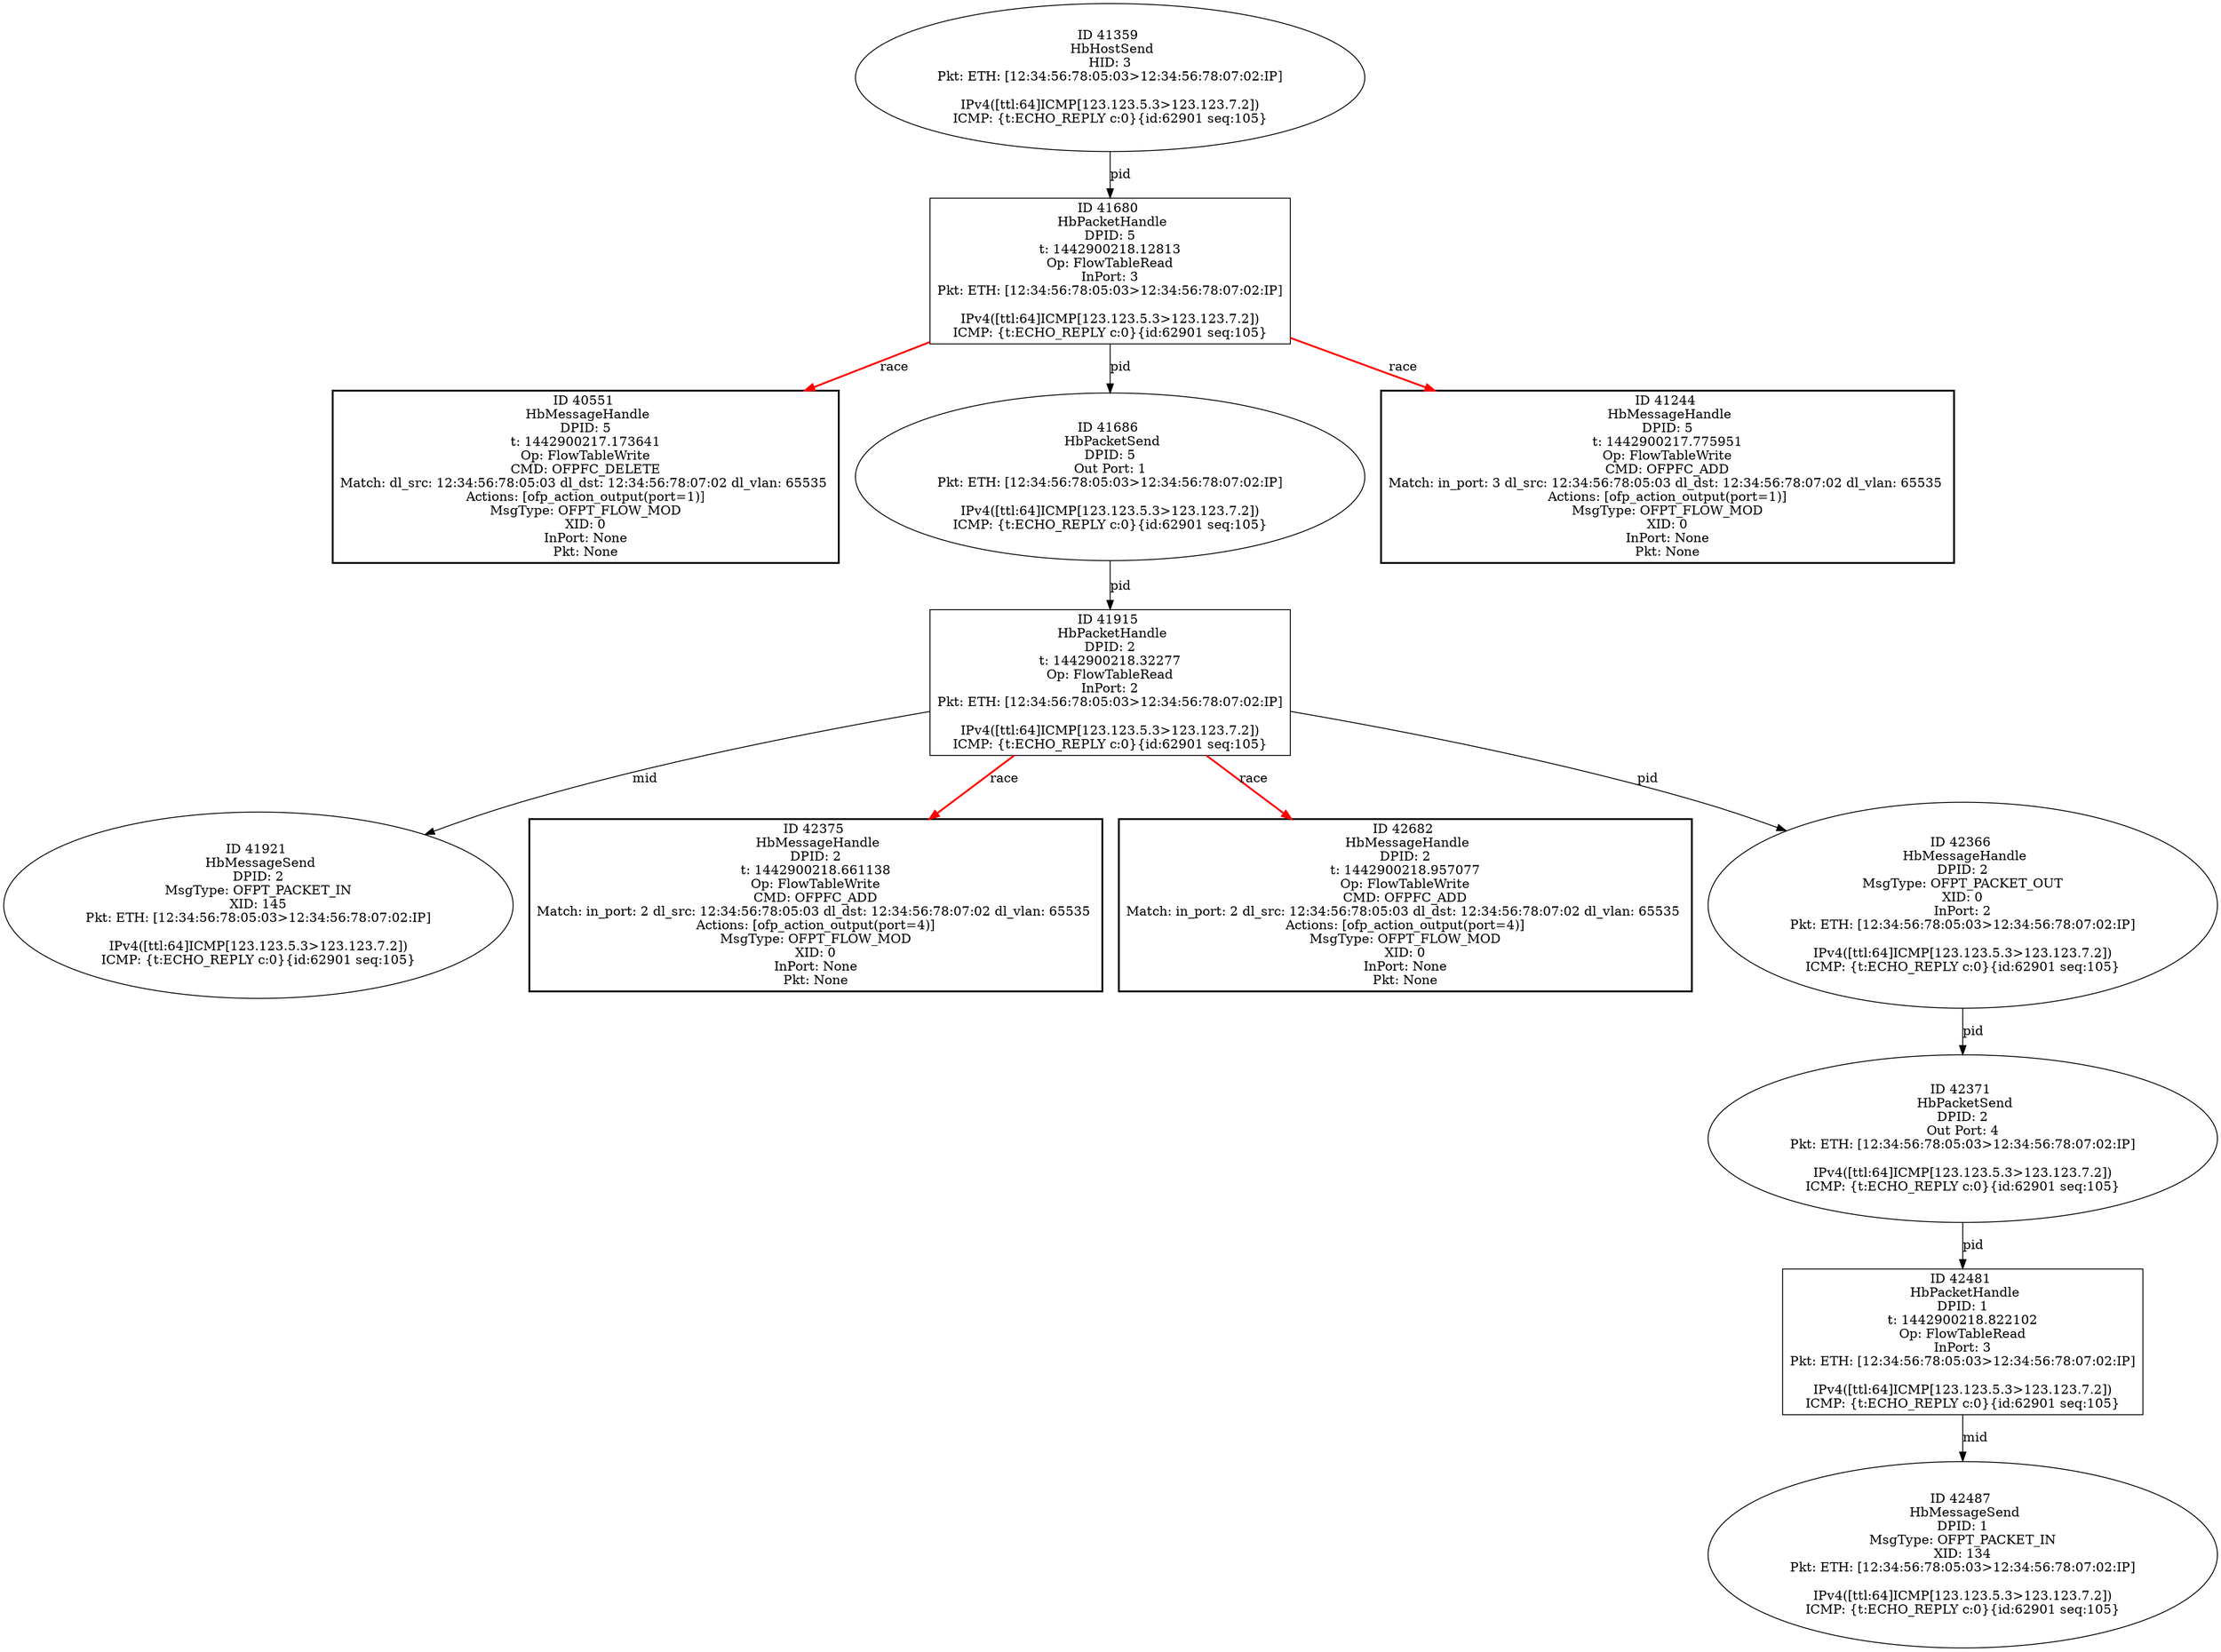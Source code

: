 strict digraph G {
41921 [shape=oval, event=<hb_events.HbMessageSend object at 0x110b7c150>, label="ID 41921 
 HbMessageSend
DPID: 2
MsgType: OFPT_PACKET_IN
XID: 145
Pkt: ETH: [12:34:56:78:05:03>12:34:56:78:07:02:IP]

IPv4([ttl:64]ICMP[123.123.5.3>123.123.7.2])
ICMP: {t:ECHO_REPLY c:0}{id:62901 seq:105}"];
42371 [shape=oval, event=<hb_events.HbPacketSend object at 0x110ce0790>, label="ID 42371 
 HbPacketSend
DPID: 2
Out Port: 4
Pkt: ETH: [12:34:56:78:05:03>12:34:56:78:07:02:IP]

IPv4([ttl:64]ICMP[123.123.5.3>123.123.7.2])
ICMP: {t:ECHO_REPLY c:0}{id:62901 seq:105}"];
40551 [shape=box, style=bold, event=<hb_events.HbMessageHandle object at 0x1108f9d90>, label="ID 40551 
 HbMessageHandle
DPID: 5
t: 1442900217.173641
Op: FlowTableWrite
CMD: OFPFC_DELETE
Match: dl_src: 12:34:56:78:05:03 dl_dst: 12:34:56:78:07:02 dl_vlan: 65535 
Actions: [ofp_action_output(port=1)]
MsgType: OFPT_FLOW_MOD
XID: 0
InPort: None
Pkt: None"];
42375 [shape=box, style=bold, event=<hb_events.HbMessageHandle object at 0x110ce6e90>, label="ID 42375 
 HbMessageHandle
DPID: 2
t: 1442900218.661138
Op: FlowTableWrite
CMD: OFPFC_ADD
Match: in_port: 2 dl_src: 12:34:56:78:05:03 dl_dst: 12:34:56:78:07:02 dl_vlan: 65535 
Actions: [ofp_action_output(port=4)]
MsgType: OFPT_FLOW_MOD
XID: 0
InPort: None
Pkt: None"];
41359 [shape=oval, event=<hb_events.HbHostSend object at 0x110a3a0d0>, label="ID 41359 
 HbHostSend
HID: 3
Pkt: ETH: [12:34:56:78:05:03>12:34:56:78:07:02:IP]

IPv4([ttl:64]ICMP[123.123.5.3>123.123.7.2])
ICMP: {t:ECHO_REPLY c:0}{id:62901 seq:105}"];
41680 [shape=box, event=<hb_events.HbPacketHandle object at 0x110aeab50>, label="ID 41680 
 HbPacketHandle
DPID: 5
t: 1442900218.12813
Op: FlowTableRead
InPort: 3
Pkt: ETH: [12:34:56:78:05:03>12:34:56:78:07:02:IP]

IPv4([ttl:64]ICMP[123.123.5.3>123.123.7.2])
ICMP: {t:ECHO_REPLY c:0}{id:62901 seq:105}"];
42481 [shape=box, event=<hb_events.HbPacketHandle object at 0x110d2e9d0>, label="ID 42481 
 HbPacketHandle
DPID: 1
t: 1442900218.822102
Op: FlowTableRead
InPort: 3
Pkt: ETH: [12:34:56:78:05:03>12:34:56:78:07:02:IP]

IPv4([ttl:64]ICMP[123.123.5.3>123.123.7.2])
ICMP: {t:ECHO_REPLY c:0}{id:62901 seq:105}"];
41686 [shape=oval, event=<hb_events.HbPacketSend object at 0x110aeaf90>, label="ID 41686 
 HbPacketSend
DPID: 5
Out Port: 1
Pkt: ETH: [12:34:56:78:05:03>12:34:56:78:07:02:IP]

IPv4([ttl:64]ICMP[123.123.5.3>123.123.7.2])
ICMP: {t:ECHO_REPLY c:0}{id:62901 seq:105}"];
42487 [shape=oval, event=<hb_events.HbMessageSend object at 0x110d3a7d0>, label="ID 42487 
 HbMessageSend
DPID: 1
MsgType: OFPT_PACKET_IN
XID: 134
Pkt: ETH: [12:34:56:78:05:03>12:34:56:78:07:02:IP]

IPv4([ttl:64]ICMP[123.123.5.3>123.123.7.2])
ICMP: {t:ECHO_REPLY c:0}{id:62901 seq:105}"];
42682 [shape=box, style=bold, event=<hb_events.HbMessageHandle object at 0x110e08c10>, label="ID 42682 
 HbMessageHandle
DPID: 2
t: 1442900218.957077
Op: FlowTableWrite
CMD: OFPFC_ADD
Match: in_port: 2 dl_src: 12:34:56:78:05:03 dl_dst: 12:34:56:78:07:02 dl_vlan: 65535 
Actions: [ofp_action_output(port=4)]
MsgType: OFPT_FLOW_MOD
XID: 0
InPort: None
Pkt: None"];
41915 [shape=box, event=<hb_events.HbPacketHandle object at 0x110b77b50>, label="ID 41915 
 HbPacketHandle
DPID: 2
t: 1442900218.32277
Op: FlowTableRead
InPort: 2
Pkt: ETH: [12:34:56:78:05:03>12:34:56:78:07:02:IP]

IPv4([ttl:64]ICMP[123.123.5.3>123.123.7.2])
ICMP: {t:ECHO_REPLY c:0}{id:62901 seq:105}"];
41244 [shape=box, style=bold, event=<hb_events.HbMessageHandle object at 0x110a06e90>, label="ID 41244 
 HbMessageHandle
DPID: 5
t: 1442900217.775951
Op: FlowTableWrite
CMD: OFPFC_ADD
Match: in_port: 3 dl_src: 12:34:56:78:05:03 dl_dst: 12:34:56:78:07:02 dl_vlan: 65535 
Actions: [ofp_action_output(port=1)]
MsgType: OFPT_FLOW_MOD
XID: 0
InPort: None
Pkt: None"];
42366 [shape=oval, event=<hb_events.HbMessageHandle object at 0x110ce0110>, label="ID 42366 
 HbMessageHandle
DPID: 2
MsgType: OFPT_PACKET_OUT
XID: 0
InPort: 2
Pkt: ETH: [12:34:56:78:05:03>12:34:56:78:07:02:IP]

IPv4([ttl:64]ICMP[123.123.5.3>123.123.7.2])
ICMP: {t:ECHO_REPLY c:0}{id:62901 seq:105}"];
42371 -> 42481  [rel=pid, label=pid];
41359 -> 41680  [rel=pid, label=pid];
41680 -> 41244  [harmful=True, color=red, style=bold, rel=race, label=race];
41680 -> 41686  [rel=pid, label=pid];
41680 -> 40551  [harmful=True, color=red, style=bold, rel=race, label=race];
42481 -> 42487  [rel=mid, label=mid];
41686 -> 41915  [rel=pid, label=pid];
41915 -> 41921  [rel=mid, label=mid];
41915 -> 42682  [harmful=True, color=red, style=bold, rel=race, label=race];
41915 -> 42366  [rel=pid, label=pid];
41915 -> 42375  [harmful=True, color=red, style=bold, rel=race, label=race];
42366 -> 42371  [rel=pid, label=pid];
}

